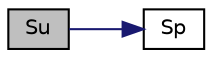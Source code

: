 digraph "Su"
{
  bgcolor="transparent";
  edge [fontname="Helvetica",fontsize="10",labelfontname="Helvetica",labelfontsize="10"];
  node [fontname="Helvetica",fontsize="10",shape=record];
  rankdir="LR";
  Node23475 [label="Su",height=0.2,width=0.4,color="black", fillcolor="grey75", style="filled", fontcolor="black"];
  Node23475 -> Node23476 [color="midnightblue",fontsize="10",style="solid",fontname="Helvetica"];
  Node23476 [label="Sp",height=0.2,width=0.4,color="black",URL="$a21861.html#acb372005d973de14c63c97ba57a82d99"];
}
